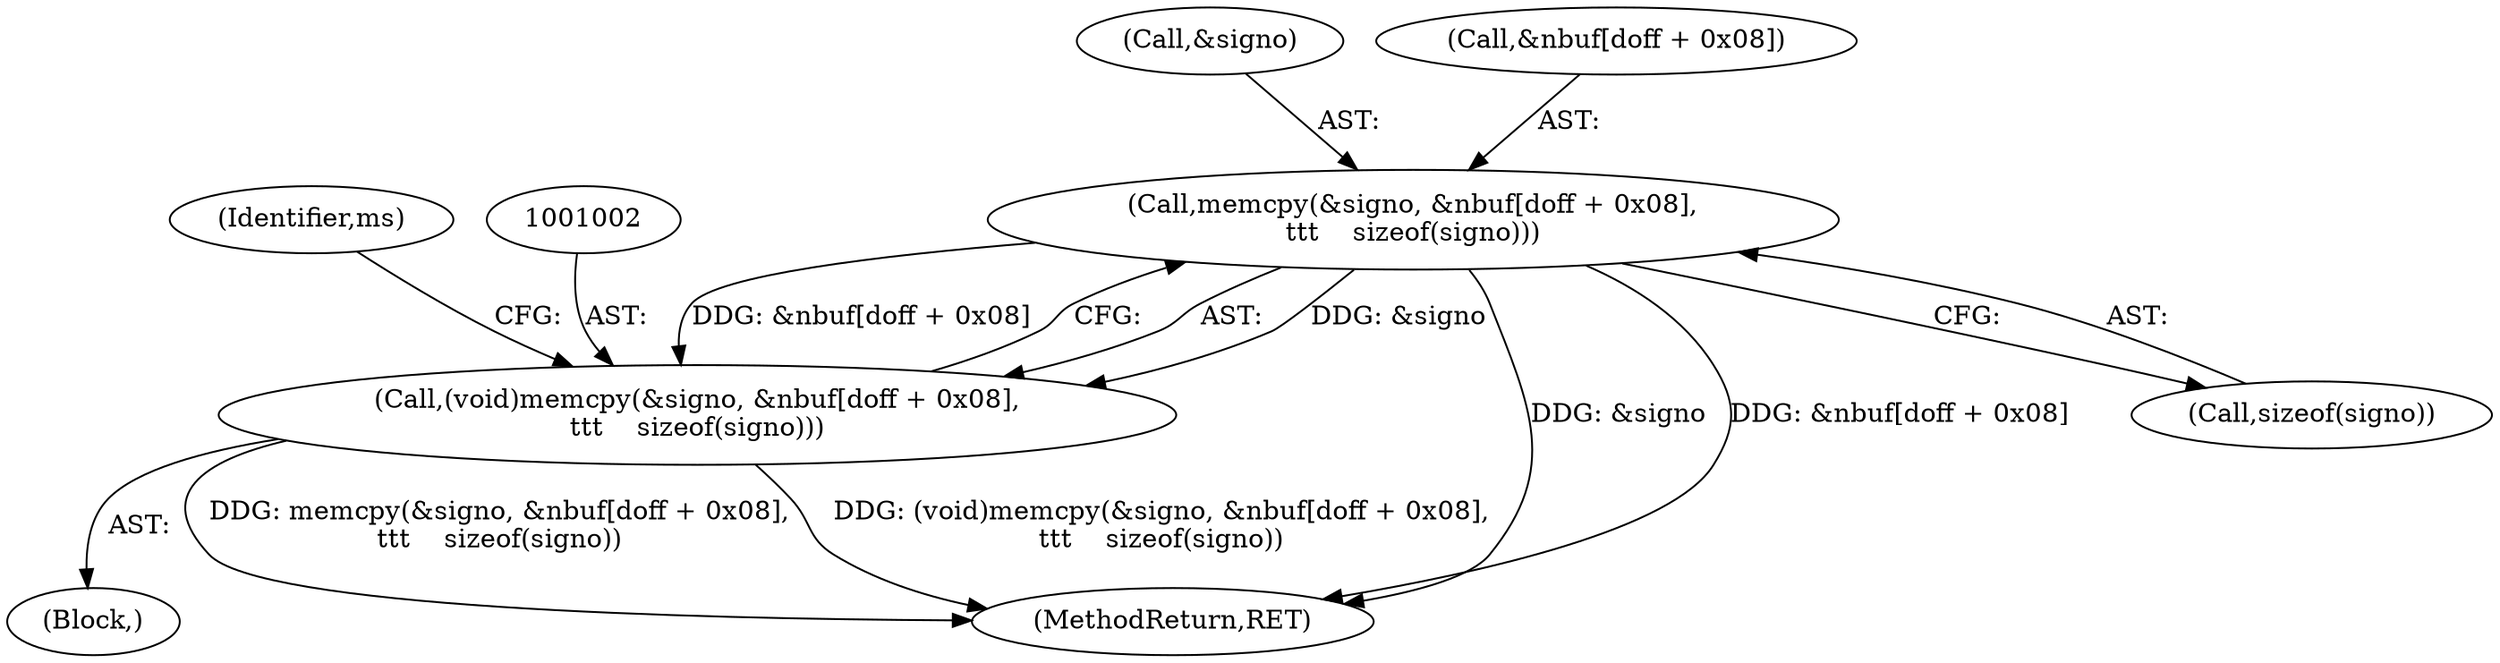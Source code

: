 digraph "0_file_b4c01141e5367f247b84dcaf6aefbb4e741842b8@API" {
"1001003" [label="(Call,memcpy(&signo, &nbuf[doff + 0x08],\n\t\t\t    sizeof(signo)))"];
"1001001" [label="(Call,(void)memcpy(&signo, &nbuf[doff + 0x08],\n\t\t\t    sizeof(signo)))"];
"1001017" [label="(Identifier,ms)"];
"1001237" [label="(MethodReturn,RET)"];
"1000984" [label="(Block,)"];
"1001004" [label="(Call,&signo)"];
"1001006" [label="(Call,&nbuf[doff + 0x08])"];
"1001012" [label="(Call,sizeof(signo))"];
"1001001" [label="(Call,(void)memcpy(&signo, &nbuf[doff + 0x08],\n\t\t\t    sizeof(signo)))"];
"1001003" [label="(Call,memcpy(&signo, &nbuf[doff + 0x08],\n\t\t\t    sizeof(signo)))"];
"1001003" -> "1001001"  [label="AST: "];
"1001003" -> "1001012"  [label="CFG: "];
"1001004" -> "1001003"  [label="AST: "];
"1001006" -> "1001003"  [label="AST: "];
"1001012" -> "1001003"  [label="AST: "];
"1001001" -> "1001003"  [label="CFG: "];
"1001003" -> "1001237"  [label="DDG: &signo"];
"1001003" -> "1001237"  [label="DDG: &nbuf[doff + 0x08]"];
"1001003" -> "1001001"  [label="DDG: &signo"];
"1001003" -> "1001001"  [label="DDG: &nbuf[doff + 0x08]"];
"1001001" -> "1000984"  [label="AST: "];
"1001002" -> "1001001"  [label="AST: "];
"1001017" -> "1001001"  [label="CFG: "];
"1001001" -> "1001237"  [label="DDG: memcpy(&signo, &nbuf[doff + 0x08],\n\t\t\t    sizeof(signo))"];
"1001001" -> "1001237"  [label="DDG: (void)memcpy(&signo, &nbuf[doff + 0x08],\n\t\t\t    sizeof(signo))"];
}
